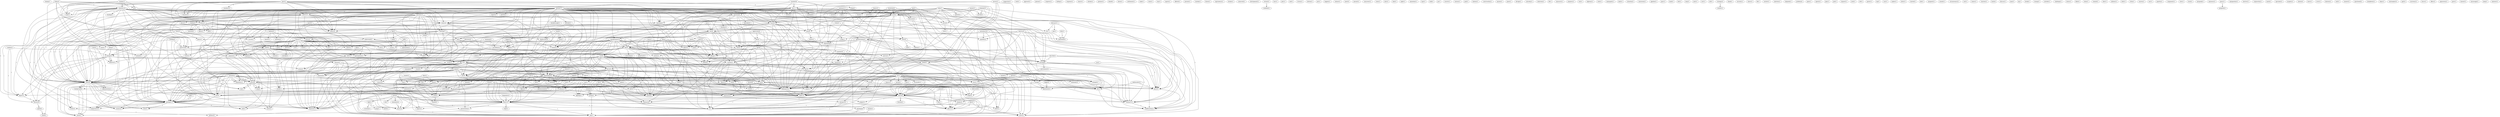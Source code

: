 digraph G {
  timing [ label="timing(1)" ];
  decision [ label="decision(11)" ];
  making [ label="making(2)" ];
  week [ label="week(2)" ];
  lifting [ label="lifting(1)" ];
  made [ label="made(3)" ];
  explain [ label="explain(2)" ];
  phase [ label="phase(1)" ];
  participation [ label="participation(1)" ];
  half [ label="half(2)" ];
  point [ label="point(5)" ];
  something [ label="something(34)" ];
  go [ label="go(9)" ];
  point [ label="point(6)" ];
  embargo [ label="embargo(10)" ];
  march [ label="march(4)" ];
  justify [ label="justify(1)" ];
  kind [ label="kind(7)" ];
  sign [ label="sign(2)" ];
  seek [ label="seek(2)" ];
  haven [ label="haven(4)" ];
  accord [ label="accord(1)" ];
  peace [ label="peace(1)" ];
  biodiversity [ label="biodiversity(3)" ];
  day [ label="day(8)" ];
  treaty [ label="treaty(3)" ];
  put [ label="put(1)" ];
  way [ label="way(9)" ];
  number [ label="number(7)" ];
  stimulus [ label="stimulus(10)" ];
  aid [ label="aid(2)" ];
  come [ label="come(9)" ];
  trade [ label="trade(1)" ];
  package [ label="package(17)" ];
  action [ label="action(2)" ];
  chance [ label="chance(2)" ];
  work [ label="work(6)" ];
  reach [ label="reach(1)" ];
  potential [ label="potential(1)" ];
  work [ label="work(4)" ];
  laughter [ label="laughter(9)" ];
  time [ label="time(28)" ];
  option [ label="option(4)" ];
  somebody [ label="somebody(2)" ];
  fact [ label="fact(2)" ];
  argument [ label="argument(7)" ];
  jeff [ label="jeff(2)" ];
  information [ label="information(1)" ];
  rest [ label="rest(1)" ];
  suggestion [ label="suggestion(1)" ];
  reed [ label="reed(1)" ];
  approach [ label="approach(1)" ];
  aggression [ label="aggression(4)" ];
  date [ label="date(4)" ];
  give [ label="give(3)" ];
  campaign [ label="campaign(2)" ];
  gearan [ label="gearan(1)" ];
  process [ label="process(3)" ];
  haiti [ label="haiti(1)" ];
  breakthrough [ label="breakthrough(1)" ];
  attitude [ label="attitude(1)" ];
  seems [ label="seems(4)" ];
  coup [ label="coup(1)" ];
  congress [ label="congress(1)" ];
  consider [ label="consider(6)" ];
  bring [ label="bring(3)" ];
  tax [ label="tax(11)" ];
  table [ label="table(13)" ];
  holdup [ label="holdup(1)" ];
  response [ label="response(1)" ];
  examined [ label="examined(1)" ];
  possibility [ label="possibility(4)" ];
  issue [ label="issue(1)" ];
  negotiating [ label="negotiating(3)" ];
  sector [ label="sector(2)" ];
  ll [ label="ll(1)" ];
  move [ label="move(2)" ];
  stance [ label="stance(1)" ];
  chicken [ label="chicken(1)" ];
  premise [ label="premise(1)" ];
  friday [ label="friday(3)" ];
  meeting [ label="meeting(7)" ];
  tomorrow [ label="tomorrow(8)" ];
  visit [ label="visit(3)" ];
  pace [ label="pace(5)" ];
  stand [ label="stand(1)" ];
  behalf [ label="behalf(1)" ];
  dozen [ label="dozen(1)" ];
  settlement [ label="settlement(1)" ];
  wake [ label="wake(1)" ];
  resolution [ label="resolution(5)" ];
  program [ label="program(3)" ];
  promise [ label="promise(3)" ];
  provide [ label="provide(1)" ];
  quote [ label="quote(5)" ];
  reaffirmation [ label="reaffirmation(1)" ];
  hasn [ label="hasn(3)" ];
  change [ label="change(4)" ];
  change [ label="change(1)" ];
  seemed [ label="seemed(1)" ];
  behavior [ label="behavior(1)" ];
  value [ label="value(1)" ];
  stay [ label="stay(1)" ];
  start [ label="start(2)" ];
  tell [ label="tell(9)" ];
  caputo [ label="caputo(1)" ];
  offered [ label="offered(1)" ];
  funding [ label="funding(2)" ];
  address [ label="address(1)" ];
  impact [ label="impact(1)" ];
  spending [ label="spending(2)" ];
  address [ label="address(1)" ];
  doesn [ label="doesn(1)" ];
  doesn [ label="doesn(2)" ];
  try [ label="try(1)" ];
  deficit [ label="deficit(4)" ];
  creates [ label="creates(2)" ];
  series [ label="series(1)" ];
  impact [ label="impact(1)" ];
  compromise [ label="compromise(1)" ];
  town [ label="town(1)" ];
  hold [ label="hold(1)" ];
  create [ label="create(2)" ];
  describe [ label="describe(2)" ];
  morning [ label="morning(6)" ];
  press [ label="press(3)" ];
  press [ label="press(9)" ];
  summer [ label="summer(12)" ];
  present [ label="present(1)" ];
  podium [ label="podium(2)" ];
  minute [ label="minute(1)" ];
  comment [ label="comment(1)" ];
  understand [ label="understand(2)" ];
  talk [ label="talk(1)" ];
  churkin [ label="churkin(1)" ];
  threat [ label="threat(1)" ];
  equivalence [ label="equivalence(1)" ];
  breaks [ label="breaks(1)" ];
  contacted [ label="contacted(1)" ];
  development [ label="development(1)" ];
  pay [ label="pay(3)" ];
  year [ label="year(6)" ];
  answer [ label="answer(2)" ];
  system [ label="system(5)" ];
  looked [ label="looked(1)" ];
  retreat [ label="retreat(2)" ];
  weekend [ label="weekend(1)" ];
  face [ label="face(1)" ];
  gets [ label="gets(1)" ];
  deny [ label="deny(2)" ];
  ruled [ label="ruled(2)" ];
  mean [ label="mean(4)" ];
  month [ label="month(2)" ];
  mean [ label="mean(1)" ];
  part [ label="part(6)" ];
  pursue [ label="pursue(1)" ];
  variety [ label="variety(2)" ];
  end [ label="end(1)" ];
  victory [ label="victory(1)" ];
  continue [ label="continue(11)" ];
  pressure [ label="pressure(1)" ];
  pressure [ label="pressure(2)" ];
  consult [ label="consult(1)" ];
  weaken [ label="weaken(2)" ];
  effect [ label="effect(11)" ];
  stop [ label="stop(4)" ];
  find [ label="find(1)" ];
  phone [ label="phone(1)" ];
  bottom [ label="bottom(1)" ];
  goes [ label="goes(3)" ];
  considers [ label="considers(1)" ];
  announces [ label="announces(1)" ];
  business [ label="business(1)" ];
  pre [ label="pre(1)" ];
  comments [ label="comments(1)" ];
  happen [ label="happen(1)" ];
  question [ label="question(6)" ];
  return [ label="return(1)" ];
  example [ label="example(1)" ];
  overhaul [ label="overhaul(1)" ];
  care [ label="care(5)" ];
  wasn [ label="wasn(3)" ];
  finance [ label="finance(1)" ];
  instance [ label="instance(3)" ];
  health [ label="health(6)" ];
  term [ label="term(2)" ];
  policy [ label="policy(2)" ];
  lead [ label="lead(1)" ];
  take [ label="take(5)" ];
  defend [ label="defend(1)" ];
  failure [ label="failure(1)" ];
  talk [ label="talk(1)" ];
  look [ label="look(4)" ];
  release [ label="release(1)" ];
  today [ label="today(7)" ];
  task [ label="task(9)" ];
  pointed [ label="pointed(1)" ];
  force [ label="force(9)" ];
  accept [ label="accept(1)" ];
  agreement [ label="agreement(1)" ];
  briefing [ label="briefing(5)" ];
  org [ label="org(1)" ];
  meet [ label="meet(3)" ];
  amount [ label="amount(1)" ];
  noncareer [ label="noncareer(1)" ];
  room [ label="room(1)" ];
  alice [ label="alice(1)" ];
  ask [ label="ask(3)" ];
  advice [ label="advice(2)" ];
  solicit [ label="solicit(1)" ];
  talked [ label="talked(5)" ];
  verdict [ label="verdict(1)" ];
  know [ label="know(15)" ];
  deal [ label="deal(1)" ];
  vermont [ label="vermont(2)" ];
  fundraiser [ label="fundraiser(1)" ];
  night [ label="night(1)" ];
  money [ label="money(2)" ];
  need [ label="need(1)" ];
  came [ label="came(1)" ];
  see [ label="see(2)" ];
  america [ label="america(3)" ];
  administration [ label="administration(2)" ];
  strike [ label="strike(1)" ];
  bit [ label="bit(3)" ];
  anybody [ label="anybody(2)" ];
  none [ label="none(1)" ];
  context [ label="context(6)" ];
  meantime [ label="meantime(1)" ];
  george [ label="george(21)" ];
  vote [ label="vote(1)" ];
  support [ label="support(1)" ];
  consideration [ label="consideration(15)" ];
  purpose [ label="purpose(2)" ];
  support [ label="support(1)" ];
  deadline [ label="deadline(3)" ];
  plan [ label="plan(3)" ];
  settle [ label="settle(1)" ];
  vote [ label="vote(3)" ];
  th [ label="th(1)" ];
  report [ label="report(2)" ];
  yesterday [ label="yesterday(4)" ];
  brief [ label="brief(2)" ];
  position [ label="position(1)" ];
  timetable [ label="timetable(3)" ];
  type [ label="type(1)" ];
  bulk [ label="bulk(1)" ];
  dole [ label="dole(4)" ];
  schedule [ label="schedule(4)" ];
  didn [ label="didn(1)" ];
  pa [ label="pa(1)" ];
  receive [ label="receive(1)" ];
  watson [ label="watson(1)" ];
  goal [ label="goal(1)" ];
  fashion [ label="fashion(1)" ];
  earth [ label="earth(4)" ];
  nd [ label="nd(2)" ];
  right [ label="right(1)" ];
  statement [ label="statement(4)" ];
  expect [ label="expect(2)" ];
  conversation [ label="conversation(1)" ];
  anyone [ label="anyone(1)" ];
  ve [ label="ve(1)" ];
  grant [ label="grant(1)" ];
  hampshire [ label="hampshire(2)" ];
  divulge [ label="divulge(1)" ];
  saturday [ label="saturday(1)" ];
  answer [ label="answer(1)" ];
  reduction [ label="reduction(1)" ];
  lift [ label="lift(1)" ];
  house [ label="house(12)" ];
  met [ label="met(2)" ];
  concern [ label="concern(1)" ];
  lot [ label="lot(1)" ];
  concern [ label="concern(1)" ];
  voted [ label="voted(1)" ];
  event [ label="event(2)" ];
  group [ label="group(2)" ];
  contact [ label="contact(4)" ];
  discussed [ label="discussed(1)" ];
  range [ label="range(5)" ];
  thing [ label="thing(2)" ];
  massacre [ label="massacre(1)" ];
  progress [ label="progress(1)" ];
  mark [ label="mark(1)" ];
  case [ label="case(3)" ];
  net [ label="net(2)" ];
  cast [ label="cast(1)" ];
  reform [ label="reform(1)" ];
  reform [ label="reform(1)" ];
  rule [ label="rule(1)" ];
  everything [ label="everything(1)" ];
  heed [ label="heed(1)" ];
  heed [ label="heed(1)" ];
  perpetuate [ label="perpetuate(1)" ];
  fighting [ label="fighting(1)" ];
  gridlock [ label="gridlock(1)" ];
  mistake [ label="mistake(2)" ];
  proposal [ label="proposal(5)" ];
  listen [ label="listen(4)" ];
  highway [ label="highway(1)" ];
  february [ label="february(1)" ];
  guy [ label="guy(1)" ];
  mentioned [ label="mentioned(1)" ];
  russia [ label="russia(1)" ];
  vermont [ label="vermont(2)" ];
  state [ label="state(1)" ];
  confirm [ label="confirm(2)" ];
  means [ label="means(3)" ];
  job [ label="job(2)" ];
  nannygate [ label="nannygate(1)" ];
  hire [ label="hire(1)" ];
  line [ label="line(2)" ];
  katie [ label="katie(1)" ];
  situation [ label="situation(2)" ];
  conclusion [ label="conclusion(1)" ];
  pipeline [ label="pipeline(1)" ];
  afternoon [ label="afternoon(3)" ];
  pays [ label="pays(1)" ];
  make [ label="make(6)" ];
  head [ label="head(1)" ];
  jackson [ label="jackson(4)" ];
  story [ label="story(2)" ];
  feel [ label="feel(1)" ];
  step [ label="step(2)" ];
  nato [ label="nato(1)" ];
  takes [ label="takes(2)" ];
  fill [ label="fill(1)" ];
  background [ label="background(5)" ];
  announcement [ label="announcement(2)" ];
  presentation [ label="presentation(1)" ];
  mclarty [ label="mclarty(1)" ];
  sort [ label="sort(1)" ];
  sell [ label="sell(1)" ];
  strategy [ label="strategy(2)" ];
  counter [ label="counter(1)" ];
  level [ label="level(4)" ];
  prospect [ label="prospect(2)" ];
  mark [ label="mark(1)" ];
  thank [ label="thank(1)" ];
  security [ label="security(1)" ];
  reverend [ label="reverend(4)" ];
  add [ label="add(1)" ];
  material [ label="material(1)" ];
  choice [ label="choice(1)" ];
  bartholomew [ label="bartholomew(1)" ];
  government [ label="government(2)" ];
  future [ label="future(1)" ];
  fbi [ label="fbi(1)" ];
  ratchet [ label="ratchet(1)" ];
  funded [ label="funded(1)" ];
  usa [ label="usa(2)" ];
  heard [ label="heard(1)" ];
  mix [ label="mix(1)" ];
  abortion [ label="abortion(1)" ];
  belgrade [ label="belgrade(1)" ];
  problem [ label="problem(4)" ];
  gene [ label="gene(1)" ];
  speech [ label="speech(1)" ];
  play [ label="play(1)" ];
  follow [ label="follow(3)" ];
  asked [ label="asked(1)" ];
  figure [ label="figure(1)" ];
  pull [ label="pull(1)" ];
  request [ label="request(1)" ];
  immunization [ label="immunization(1)" ];
  check [ label="check(2)" ];
  check [ label="check(1)" ];
  senate [ label="senate(1)" ];
  vat [ label="vat(12)" ];
  york [ label="york(1)" ];
  wanted [ label="wanted(1)" ];
  budget [ label="budget(2)" ];
  edt [ label="edt(2)" ];
  jump [ label="jump(1)" ];
  needs [ label="needs(1)" ];
  economy [ label="economy(1)" ];
  paster [ label="paster(1)" ];
  top [ label="top(2)" ];
  appointment [ label="appointment(1)" ];
  mr [ label="mr(118)" ];
  reconsider [ label="reconsider(1)" ];
  express [ label="express(1)" ];
  period [ label="period(1)" ];
  door [ label="door(1)" ];
  debt [ label="debt(3)" ];
  czar [ label="czar(1)" ];
  speed [ label="speed(2)" ];
  makes [ label="makes(1)" ];
  letter [ label="letter(1)" ];
  mclarty [ label="mclarty(1)" ];
  started [ label="started(1)" ];
  bob [ label="bob(1)" ];
  margaret [ label="margaret(1)" ];
  sounds [ label="sounds(1)" ];
  balloon [ label="balloon(1)" ];
  trial [ label="trial(1)" ];
  anything [ label="anything(4)" ];
  circumstance [ label="circumstance(1)" ];
  suit [ label="suit(1)" ];
  comes [ label="comes(1)" ];
  ambassador [ label="ambassador(2)" ];
  reaction [ label="reaction(1)" ];
  bush [ label="bush(4)" ];
  discuss [ label="discuss(1)" ];
  man [ label="man(2)" ];
  hq [ label="hq(1)" ];
  break [ label="break(1)" ];
  swamp [ label="swamp(1)" ];
  aristide [ label="aristide(1)" ];
  challenge [ label="challenge(1)" ];
  mr [ label="mr(1)" ];
  status [ label="status(1)" ];
  filled [ label="filled(1)" ];
  fails [ label="fails(3)" ];
  whoa [ label="whoa(1)" ];
  formula [ label="formula(1)" ];
  remind [ label="remind(1)" ];
  reggie [ label="reggie(3)" ];
  ohio [ label="ohio(2)" ];
  eller [ label="eller(1)" ];
  military [ label="military(1)" ];
  refer [ label="refer(1)" ];
  bosnia [ label="bosnia(8)" ];
  rivlin [ label="rivlin(1)" ];
  warren [ label="warren(1)" ];
  russia [ label="russia(1)" ];
  saw [ label="saw(1)" ];
  panetta [ label="panetta(1)" ];
  component [ label="component(1)" ];
  view [ label="view(1)" ];
  track [ label="track(1)" ];
  misspeak [ label="misspeak(1)" ];
  announce [ label="announce(1)" ];
  guess [ label="guess(1)" ];
  prepared [ label="prepared(1)" ];
  stage [ label="stage(1)" ];
  immigration [ label="immigration(1)" ];
  elective [ label="elective(1)" ];
  conjunction [ label="conjunction(1)" ];
  mack [ label="mack(2)" ];
  speculate [ label="speculate(1)" ];
  mcginty [ label="mcginty(1)" ];
  put [ label="put(1)" ];
  clinton [ label="clinton(5)" ];
  leave [ label="leave(1)" ];
  cover [ label="cover(1)" ];
  bentsen [ label="bentsen(1)" ];
  wait [ label="wait(1)" ];
  senator [ label="senator(2)" ];
  questioned [ label="questioned(1)" ];
  breakdown [ label="breakdown(1)" ];
  tokyo [ label="tokyo(1)" ];
  christopher [ label="christopher(3)" ];
  april [ label="april(1)" ];
  shalala [ label="shalala(1)" ];
  president [ label="president(54)" ];
  secretary [ label="secretary(1)" ];
  bruce [ label="bruce(1)" ];
  office [ label="office(2)" ];
  jamestown [ label="jamestown(1)" ];
  gore [ label="gore(1)" ];
  warner [ label="warner(2)" ];
  mississippi [ label="mississippi(1)" ];
  keep [ label="keep(1)" ];
  minister [ label="minister(1)" ];
  decision -> making [ label="2" ];
  decision -> week [ label="1" ];
  decision -> lifting [ label="1" ];
  decision -> made [ label="5" ];
  decision -> explain [ label="1" ];
  decision -> phase [ label="1" ];
  decision -> participation [ label="1" ];
  decision -> half [ label="1" ];
  decision -> point [ label="1" ];
  decision -> something [ label="1" ];
  decision -> go [ label="1" ];
  decision -> point [ label="1" ];
  decision -> embargo [ label="1" ];
  decision -> march [ label="1" ];
  decision -> justify [ label="1" ];
  decision -> kind [ label="1" ];
  sign -> seek [ label="1" ];
  sign -> haven [ label="1" ];
  sign -> accord [ label="1" ];
  sign -> peace [ label="1" ];
  sign -> biodiversity [ label="1" ];
  sign -> day [ label="1" ];
  sign -> treaty [ label="1" ];
  put -> way [ label="1" ];
  number -> stimulus [ label="1" ];
  number -> aid [ label="1" ];
  number -> come [ label="1" ];
  number -> trade [ label="1" ];
  number -> made [ label="1" ];
  number -> package [ label="1" ];
  number -> action [ label="1" ];
  chance -> work [ label="1" ];
  chance -> reach [ label="1" ];
  chance -> potential [ label="1" ];
  chance -> work [ label="1" ];
  laughter -> time [ label="1" ];
  option -> somebody [ label="1" ];
  option -> fact [ label="1" ];
  option -> argument [ label="1" ];
  jeff -> information [ label="1" ];
  jeff -> rest [ label="1" ];
  aggression -> date [ label="1" ];
  aggression -> give [ label="1" ];
  aggression -> campaign [ label="1" ];
  making -> way [ label="1" ];
  making -> phase [ label="1" ];
  making -> point [ label="1" ];
  making -> process [ label="1" ];
  making -> point [ label="1" ];
  haiti -> breakthrough [ label="1" ];
  haiti -> attitude [ label="1" ];
  haiti -> seems [ label="1" ];
  haiti -> something [ label="1" ];
  haiti -> coup [ label="1" ];
  consider -> bring [ label="1" ];
  consider -> tax [ label="1" ];
  consider -> come [ label="1" ];
  consider -> lifting [ label="1" ];
  consider -> embargo [ label="1" ];
  consider -> table [ label="2" ];
  consider -> argument [ label="1" ];
  examined -> possibility [ label="2" ];
  examined -> issue [ label="1" ];
  work -> come [ label="2" ];
  work -> negotiating [ label="2" ];
  work -> sector [ label="1" ];
  work -> biodiversity [ label="2" ];
  work -> embargo [ label="1" ];
  work -> table [ label="2" ];
  work -> treaty [ label="2" ];
  work -> ll [ label="1" ];
  work -> move [ label="1" ];
  friday -> stimulus [ label="1" ];
  friday -> aid [ label="1" ];
  friday -> meeting [ label="1" ];
  friday -> trade [ label="1" ];
  friday -> tomorrow [ label="1" ];
  friday -> package [ label="1" ];
  friday -> visit [ label="1" ];
  pace -> way [ label="1" ];
  pace -> stand [ label="1" ];
  resolution -> come [ label="1" ];
  resolution -> negotiating [ label="1" ];
  resolution -> work [ label="1" ];
  resolution -> table [ label="1" ];
  resolution -> time [ label="2" ];
  program -> work [ label="1" ];
  program -> promise [ label="1" ];
  program -> provide [ label="1" ];
  program -> package [ label="1" ];
  program -> quote [ label="1" ];
  program -> reaffirmation [ label="1" ];
  hasn -> haven [ label="1" ];
  hasn -> accord [ label="1" ];
  hasn -> peace [ label="1" ];
  hasn -> change [ label="1" ];
  hasn -> change [ label="1" ];
  hasn -> seemed [ label="1" ];
  hasn -> behavior [ label="1" ];
  hasn -> ll [ label="1" ];
  start -> tell [ label="4" ];
  start -> point [ label="1" ];
  start -> point [ label="1" ];
  start -> ll [ label="4" ];
  stimulus -> funding [ label="1" ];
  stimulus -> address [ label="1" ];
  stimulus -> come [ label="1" ];
  stimulus -> impact [ label="1" ];
  stimulus -> trade [ label="1" ];
  stimulus -> spending [ label="1" ];
  stimulus -> address [ label="1" ];
  stimulus -> seems [ label="1" ];
  stimulus -> explain [ label="1" ];
  stimulus -> doesn [ label="1" ];
  stimulus -> doesn [ label="1" ];
  stimulus -> try [ label="1" ];
  stimulus -> deficit [ label="1" ];
  stimulus -> point [ label="1" ];
  stimulus -> point [ label="1" ];
  stimulus -> package [ label="8" ];
  stimulus -> creates [ label="1" ];
  stimulus -> series [ label="1" ];
  stimulus -> impact [ label="1" ];
  stimulus -> compromise [ label="1" ];
  stimulus -> town [ label="1" ];
  stimulus -> hold [ label="1" ];
  stimulus -> create [ label="1" ];
  stimulus -> argument [ label="1" ];
  describe -> promise [ label="1" ];
  describe -> morning [ label="1" ];
  describe -> press [ label="1" ];
  describe -> press [ label="1" ];
  describe -> quote [ label="1" ];
  describe -> summer [ label="1" ];
  describe -> reaffirmation [ label="1" ];
  week -> half [ label="1" ];
  podium -> haven [ label="1" ];
  podium -> minute [ label="1" ];
  podium -> made [ label="1" ];
  podium -> comment [ label="1" ];
  aid -> meeting [ label="1" ];
  aid -> understand [ label="1" ];
  aid -> trade [ label="1" ];
  talk -> package [ label="1" ];
  pay -> sector [ label="1" ];
  pay -> work [ label="2" ];
  pay -> year [ label="1" ];
  pay -> time [ label="1" ];
  pay -> package [ label="1" ];
  answer -> tax [ label="1" ];
  answer -> system [ label="1" ];
  answer -> looked [ label="1" ];
  answer -> time [ label="1" ];
  retreat -> weekend [ label="1" ];
  deny -> ruled [ label="2" ];
  deny -> mean [ label="1" ];
  deny -> month [ label="2" ];
  deny -> mean [ label="1" ];
  part -> pursue [ label="1" ];
  part -> lifting [ label="1" ];
  part -> half [ label="1" ];
  part -> embargo [ label="1" ];
  part -> time [ label="1" ];
  part -> variety [ label="1" ];
  continue -> come [ label="3" ];
  continue -> pressure [ label="1" ];
  continue -> pressure [ label="1" ];
  continue -> negotiating [ label="2" ];
  continue -> work [ label="2" ];
  continue -> press [ label="3" ];
  continue -> press [ label="3" ];
  continue -> table [ label="3" ];
  continue -> consult [ label="1" ];
  continue -> weaken [ label="1" ];
  continue -> effect [ label="1" ];
  continue -> stop [ label="1" ];
  continue -> find [ label="1" ];
  address -> come [ label="1" ];
  address -> phone [ label="1" ];
  address -> spending [ label="1" ];
  address -> seems [ label="1" ];
  address -> deficit [ label="1" ];
  address -> point [ label="1" ];
  address -> point [ label="1" ];
  address -> argument [ label="1" ];
  goes -> tax [ label="2" ];
  goes -> come [ label="1" ];
  goes -> spending [ label="1" ];
  goes -> address [ label="1" ];
  goes -> considers [ label="2" ];
  goes -> seems [ label="1" ];
  goes -> doesn [ label="1" ];
  goes -> doesn [ label="1" ];
  goes -> deficit [ label="1" ];
  goes -> point [ label="1" ];
  goes -> announces [ label="2" ];
  goes -> ruled [ label="2" ];
  goes -> point [ label="1" ];
  goes -> package [ label="1" ];
  goes -> business [ label="1" ];
  goes -> argument [ label="1" ];
  haven -> made [ label="2" ];
  haven -> comments [ label="1" ];
  tax -> way [ label="1" ];
  tax -> question [ label="1" ];
  tax -> system [ label="4" ];
  tax -> work [ label="1" ];
  tax -> tomorrow [ label="1" ];
  tax -> year [ label="1" ];
  tax -> return [ label="1" ];
  tax -> example [ label="1" ];
  tax -> overhaul [ label="1" ];
  tax -> announces [ label="1" ];
  tax -> care [ label="1" ];
  tax -> ruled [ label="1" ];
  tax -> wasn [ label="1" ];
  tax -> finance [ label="1" ];
  tax -> time [ label="1" ];
  tax -> instance [ label="1" ];
  tax -> health [ label="1" ];
  term -> year [ label="1" ];
  term -> wasn [ label="1" ];
  policy -> lead [ label="1" ];
  policy -> take [ label="1" ];
  policy -> lifting [ label="1" ];
  policy -> defend [ label="1" ];
  policy -> embargo [ label="1" ];
  policy -> failure [ label="1" ];
  come -> way [ label="1" ];
  come -> talk [ label="1" ];
  come -> lifting [ label="1" ];
  come -> negotiating [ label="3" ];
  come -> look [ label="1" ];
  come -> embargo [ label="2" ];
  come -> table [ label="8" ];
  come -> ll [ label="2" ];
  come -> move [ label="1" ];
  come -> argument [ label="1" ];
  today -> way [ label="1" ];
  today -> pursue [ label="1" ];
  today -> lifting [ label="1" ];
  today -> task [ label="1" ];
  today -> tell [ label="1" ];
  today -> work [ label="1" ];
  today -> morning [ label="1" ];
  today -> pointed [ label="1" ];
  today -> force [ label="1" ];
  today -> accept [ label="1" ];
  today -> embargo [ label="1" ];
  today -> provide [ label="1" ];
  today -> package [ label="1" ];
  today -> quote [ label="2" ];
  today -> summer [ label="1" ];
  today -> agreement [ label="1" ];
  briefing -> tomorrow [ label="1" ];
  briefing -> org [ label="1" ];
  briefing -> visit [ label="1" ];
  impact -> process [ label="1" ];
  pressure -> table [ label="1" ];
  meeting -> understand [ label="1" ];
  meeting -> ask [ label="2" ];
  meeting -> take [ label="2" ];
  meeting -> advice [ label="2" ];
  meeting -> solicit [ label="2" ];
  meeting -> talked [ label="1" ];
  meeting -> verdict [ label="2" ];
  meeting -> package [ label="1" ];
  meeting -> know [ label="1" ];
  meeting -> kind [ label="2" ];
  vermont -> press [ label="1" ];
  vermont -> point [ label="1" ];
  vermont -> press [ label="1" ];
  vermont -> point [ label="1" ];
  vermont -> package [ label="1" ];
  vermont -> creates [ label="1" ];
  vermont -> know [ label="1" ];
  vermont -> instance [ label="1" ];
  vermont -> fundraiser [ label="1" ];
  money -> sector [ label="1" ];
  money -> work [ label="1" ];
  money -> summer [ label="1" ];
  way -> ask [ label="1" ];
  way -> lifting [ label="1" ];
  way -> need [ label="1" ];
  way -> example [ label="1" ];
  way -> look [ label="1" ];
  way -> care [ label="1" ];
  way -> embargo [ label="1" ];
  way -> finance [ label="1" ];
  way -> came [ label="1" ];
  way -> ll [ label="1" ];
  way -> health [ label="1" ];
  way -> see [ label="1" ];
  america -> administration [ label="1" ];
  america -> morning [ label="1" ];
  america -> give [ label="1" ];
  america -> quote [ label="1" ];
  america -> summer [ label="1" ];
  america -> strike [ label="1" ];
  america -> bit [ label="1" ];
  america -> reaffirmation [ label="1" ];
  america -> anybody [ label="1" ];
  understand -> made [ label="1" ];
  understand -> none [ label="1" ];
  understand -> issue [ label="1" ];
  understand -> context [ label="1" ];
  george -> question [ label="1" ];
  george -> administration [ label="2" ];
  george -> spending [ label="1" ];
  george -> date [ label="1" ];
  george -> address [ label="1" ];
  george -> vote [ label="1" ];
  george -> possibility [ label="1" ];
  george -> ask [ label="1" ];
  george -> support [ label="1" ];
  george -> consideration [ label="1" ];
  george -> lead [ label="1" ];
  george -> take [ label="1" ];
  george -> lifting [ label="1" ];
  george -> made [ label="2" ];
  george -> none [ label="1" ];
  george -> seems [ label="1" ];
  george -> explain [ label="1" ];
  george -> purpose [ label="1" ];
  george -> support [ label="1" ];
  george -> doesn [ label="1" ];
  george -> promise [ label="1" ];
  george -> morning [ label="1" ];
  george -> tomorrow [ label="1" ];
  george -> doesn [ label="1" ];
  george -> deadline [ label="1" ];
  george -> try [ label="1" ];
  george -> participation [ label="1" ];
  george -> return [ label="1" ];
  george -> deficit [ label="1" ];
  george -> plan [ label="1" ];
  george -> defend [ label="1" ];
  george -> half [ label="1" ];
  george -> point [ label="1" ];
  george -> something [ label="1" ];
  george -> ruled [ label="1" ];
  george -> settle [ label="1" ];
  george -> give [ label="1" ];
  george -> point [ label="1" ];
  george -> embargo [ label="1" ];
  george -> vote [ label="1" ];
  george -> failure [ label="1" ];
  george -> table [ label="1" ];
  george -> time [ label="1" ];
  george -> package [ label="2" ];
  george -> th [ label="1" ];
  george -> quote [ label="1" ];
  george -> context [ label="1" ];
  george -> summer [ label="1" ];
  george -> report [ label="1" ];
  george -> yesterday [ label="1" ];
  george -> series [ label="1" ];
  george -> impact [ label="1" ];
  george -> know [ label="1" ];
  george -> strike [ label="1" ];
  george -> town [ label="1" ];
  george -> bit [ label="1" ];
  george -> org [ label="1" ];
  george -> brief [ label="1" ];
  george -> hold [ label="1" ];
  george -> position [ label="1" ];
  george -> reaffirmation [ label="1" ];
  george -> march [ label="1" ];
  george -> business [ label="1" ];
  george -> fundraiser [ label="1" ];
  george -> argument [ label="1" ];
  george -> anybody [ label="1" ];
  question -> spending [ label="1" ];
  question -> vote [ label="1" ];
  question -> consideration [ label="1" ];
  question -> lifting [ label="1" ];
  question -> year [ label="1" ];
  question -> deficit [ label="1" ];
  question -> embargo [ label="1" ];
  question -> vote [ label="1" ];
  question -> timetable [ label="1" ];
  administration -> lead [ label="1" ];
  administration -> take [ label="1" ];
  administration -> lifting [ label="1" ];
  administration -> promise [ label="1" ];
  administration -> morning [ label="1" ];
  administration -> defend [ label="1" ];
  administration -> embargo [ label="1" ];
  administration -> failure [ label="1" ];
  administration -> quote [ label="1" ];
  administration -> summer [ label="1" ];
  administration -> bit [ label="1" ];
  administration -> reaffirmation [ label="1" ];
  talk -> package [ label="1" ];
  dole -> schedule [ label="1" ];
  dole -> lead [ label="1" ];
  dole -> take [ label="1" ];
  dole -> lifting [ label="1" ];
  dole -> defend [ label="1" ];
  dole -> embargo [ label="1" ];
  dole -> failure [ label="1" ];
  dole -> know [ label="1" ];
  dole -> instance [ label="1" ];
  dole -> fundraiser [ label="1" ];
  spending -> year [ label="1" ];
  spending -> argument [ label="1" ];
  didn -> tell [ label="1" ];
  date -> vote [ label="1" ];
  date -> vote [ label="1" ];
  date -> time [ label="1" ];
  date -> move [ label="1" ];
  earth -> nd [ label="1" ];
  earth -> right [ label="1" ];
  earth -> statement [ label="2" ];
  earth -> know [ label="2" ];
  earth -> ll [ label="1" ];
  earth -> expect [ label="1" ];
  earth -> march [ label="1" ];
  address -> seems [ label="1" ];
  address -> deficit [ label="1" ];
  address -> point [ label="1" ];
  address -> point [ label="1" ];
  address -> argument [ label="1" ];
  change -> system [ label="1" ];
  change -> ve [ label="1" ];
  change -> process [ label="1" ];
  change -> behavior [ label="1" ];
  change -> impact [ label="1" ];
  schedule -> time [ label="1" ];
  hampshire -> creates [ label="1" ];
  hampshire -> know [ label="1" ];
  hampshire -> instance [ label="1" ];
  vote -> lifting [ label="1" ];
  vote -> embargo [ label="1" ];
  possibility -> purpose [ label="1" ];
  possibility -> time [ label="1" ];
  answer -> system [ label="1" ];
  answer -> looked [ label="1" ];
  answer -> time [ label="1" ];
  ask -> take [ label="1" ];
  ask -> advice [ label="1" ];
  ask -> solicit [ label="1" ];
  ask -> verdict [ label="1" ];
  ask -> kind [ label="1" ];
  house -> take [ label="1" ];
  house -> made [ label="1" ];
  house -> advice [ label="1" ];
  house -> explain [ label="1" ];
  house -> solicit [ label="1" ];
  house -> met [ label="1" ];
  house -> concern [ label="2" ];
  house -> rest [ label="1" ];
  house -> tomorrow [ label="1" ];
  house -> try [ label="1" ];
  house -> participation [ label="1" ];
  house -> lot [ label="1" ];
  house -> verdict [ label="1" ];
  house -> concern [ label="2" ];
  house -> half [ label="1" ];
  house -> voted [ label="1" ];
  house -> event [ label="1" ];
  house -> group [ label="1" ];
  house -> package [ label="2" ];
  house -> contact [ label="1" ];
  house -> series [ label="1" ];
  house -> town [ label="1" ];
  house -> ll [ label="1" ];
  house -> hold [ label="1" ];
  house -> march [ label="1" ];
  house -> kind [ label="1" ];
  discussed -> range [ label="1" ];
  thing -> change [ label="1" ];
  thing -> seemed [ label="1" ];
  thing -> behavior [ label="1" ];
  support -> plan [ label="1" ];
  support -> settle [ label="1" ];
  mark -> biodiversity [ label="1" ];
  mark -> case [ label="1" ];
  mark -> day [ label="1" ];
  mark -> treaty [ label="1" ];
  consideration -> take [ label="1" ];
  consideration -> lifting [ label="1" ];
  consideration -> system [ label="1" ];
  consideration -> net [ label="1" ];
  consideration -> task [ label="1" ];
  consideration -> change [ label="1" ];
  consideration -> ve [ label="1" ];
  consideration -> cast [ label="1" ];
  consideration -> force [ label="1" ];
  consideration -> reform [ label="1" ];
  consideration -> something [ label="1" ];
  consideration -> care [ label="1" ];
  consideration -> go [ label="1" ];
  consideration -> embargo [ label="1" ];
  consideration -> vote [ label="1" ];
  consideration -> table [ label="1" ];
  consideration -> health [ label="1" ];
  consideration -> reform [ label="1" ];
  take -> lifting [ label="1" ];
  take -> everything [ label="1" ];
  take -> tell [ label="1" ];
  take -> verdict [ label="1" ];
  take -> defend [ label="1" ];
  take -> heed [ label="1" ];
  take -> embargo [ label="2" ];
  take -> heed [ label="1" ];
  take -> table [ label="2" ];
  take -> perpetuate [ label="1" ];
  take -> fighting [ label="1" ];
  take -> effect [ label="2" ];
  take -> create [ label="1" ];
  take -> gridlock [ label="1" ];
  take -> action [ label="1" ];
  pressure -> table [ label="1" ];
  lifting -> defend [ label="1" ];
  made -> explain [ label="1" ];
  made -> mistake [ label="1" ];
  made -> participation [ label="1" ];
  made -> half [ label="1" ];
  made -> something [ label="1" ];
  made -> proposal [ label="1" ];
  made -> go [ label="1" ];
  made -> package [ label="1" ];
  made -> compromise [ label="1" ];
  made -> march [ label="1" ];
  made -> listen [ label="1" ];
  made -> justify [ label="1" ];
  made -> kind [ label="2" ];
  system -> example [ label="1" ];
  system -> care [ label="1" ];
  system -> finance [ label="1" ];
  system -> health [ label="1" ];
  february -> guy [ label="1" ];
  february -> th [ label="1" ];
  february -> mentioned [ label="1" ];
  russia -> met [ label="1" ];
  russia -> table [ label="1" ];
  russia -> package [ label="1" ];
  russia -> know [ label="1" ];
  vermont -> press [ label="1" ];
  vermont -> point [ label="1" ];
  vermont -> press [ label="1" ];
  vermont -> point [ label="1" ];
  vermont -> package [ label="1" ];
  vermont -> creates [ label="1" ];
  vermont -> know [ label="1" ];
  vermont -> instance [ label="1" ];
  vermont -> fundraiser [ label="1" ];
  confirm -> change [ label="1" ];
  confirm -> process [ label="1" ];
  confirm -> impact [ label="1" ];
  seems -> ve [ label="1" ];
  seems -> deficit [ label="2" ];
  seems -> point [ label="2" ];
  seems -> something [ label="1" ];
  seems -> go [ label="1" ];
  seems -> point [ label="2" ];
  seems -> coup [ label="1" ];
  seems -> bit [ label="1" ];
  seems -> argument [ label="2" ];
  explain -> justify [ label="1" ];
  negotiating -> look [ label="1" ];
  negotiating -> embargo [ label="2" ];
  negotiating -> ll [ label="2" ];
  negotiating -> move [ label="1" ];
  means -> time [ label="1" ];
  means -> job [ label="1" ];
  purpose -> stop [ label="1" ];
  net -> reform [ label="1" ];
  net -> care [ label="1" ];
  net -> health [ label="1" ];
  net -> reform [ label="1" ];
  sector -> hire [ label="1" ];
  met -> table [ label="1" ];
  met -> group [ label="1" ];
  task -> looked [ label="1" ];
  task -> line [ label="1" ];
  task -> cast [ label="1" ];
  task -> reform [ label="2" ];
  task -> something [ label="1" ];
  task -> announces [ label="1" ];
  task -> proposal [ label="2" ];
  task -> care [ label="1" ];
  task -> go [ label="1" ];
  task -> ruled [ label="1" ];
  task -> context [ label="1" ];
  task -> range [ label="1" ];
  task -> health [ label="1" ];
  task -> reform [ label="2" ];
  task -> kind [ label="1" ];
  afternoon -> tomorrow [ label="1" ];
  afternoon -> plan [ label="1" ];
  afternoon -> half [ label="1" ];
  afternoon -> variety [ label="1" ];
  concern -> make [ label="1" ];
  concern -> proposal [ label="1" ];
  concern -> care [ label="1" ];
  concern -> health [ label="1" ];
  jackson -> morning [ label="1" ];
  jackson -> verdict [ label="1" ];
  jackson -> know [ label="1" ];
  jackson -> kind [ label="1" ];
  biodiversity -> day [ label="1" ];
  change -> ve [ label="1" ];
  change -> process [ label="1" ];
  change -> behavior [ label="1" ];
  change -> impact [ label="1" ];
  story -> morning [ label="1" ];
  story -> plan [ label="1" ];
  story -> health [ label="1" ];
  tell -> ve [ label="1" ];
  tell -> force [ label="1" ];
  tell -> package [ label="1" ];
  tell -> compromise [ label="1" ];
  make -> takes [ label="1" ];
  make -> fill [ label="1" ];
  make -> something [ label="1" ];
  make -> proposal [ label="1" ];
  make -> care [ label="1" ];
  make -> background [ label="1" ];
  make -> day [ label="1" ];
  make -> announcement [ label="1" ];
  make -> time [ label="1" ];
  make -> bit [ label="1" ];
  make -> presentation [ label="1" ];
  make -> health [ label="1" ];
  make -> kind [ label="1" ];
  mclarty -> group [ label="1" ];
  work -> embargo [ label="1" ];
  work -> table [ label="2" ];
  work -> treaty [ label="2" ];
  work -> ll [ label="1" ];
  work -> move [ label="1" ];
  talked -> example [ label="1" ];
  talked -> care [ label="1" ];
  talked -> finance [ label="1" ];
  talked -> package [ label="2" ];
  talked -> context [ label="1" ];
  talked -> health [ label="1" ];
  takes -> fill [ label="1" ];
  takes -> bit [ label="1" ];
  strategy -> counter [ label="1" ];
  support -> plan [ label="1" ];
  support -> settle [ label="1" ];
  looked -> force [ label="1" ];
  looked -> level [ label="1" ];
  looked -> prospect [ label="1" ];
  looked -> range [ label="1" ];
  looked -> kind [ label="2" ];
  mark -> case [ label="1" ];
  mark -> day [ label="1" ];
  mark -> treaty [ label="1" ];
  line -> reform [ label="1" ];
  line -> announces [ label="1" ];
  line -> ruled [ label="1" ];
  line -> reform [ label="1" ];
  reverend -> morning [ label="1" ];
  reverend -> verdict [ label="1" ];
  reverend -> know [ label="1" ];
  reverend -> kind [ label="1" ];
  doesn -> year [ label="1" ];
  doesn -> deficit [ label="2" ];
  doesn -> add [ label="1" ];
  doesn -> point [ label="1" ];
  doesn -> material [ label="1" ];
  doesn -> point [ label="1" ];
  doesn -> argument [ label="1" ];
  bartholomew -> accept [ label="1" ];
  bartholomew -> embargo [ label="1" ];
  bartholomew -> table [ label="1" ];
  bartholomew -> quote [ label="1" ];
  bartholomew -> agreement [ label="1" ];
  bartholomew -> know [ label="1" ];
  promise -> give [ label="1" ];
  morning -> government [ label="1" ];
  morning -> quote [ label="1" ];
  morning -> summer [ label="2" ];
  morning -> know [ label="1" ];
  morning -> reaffirmation [ label="1" ];
  tomorrow -> something [ label="1" ];
  tomorrow -> event [ label="1" ];
  tomorrow -> package [ label="1" ];
  tomorrow -> ll [ label="1" ];
  doesn -> year [ label="1" ];
  doesn -> deficit [ label="2" ];
  doesn -> add [ label="1" ];
  doesn -> point [ label="1" ];
  doesn -> material [ label="1" ];
  doesn -> point [ label="1" ];
  doesn -> argument [ label="1" ];
  year -> wasn [ label="1" ];
  year -> future [ label="1" ];
  deadline -> vote [ label="1" ];
  press -> table [ label="2" ];
  press -> org [ label="1" ];
  press -> stop [ label="1" ];
  government -> funded [ label="1" ];
  government -> summer [ label="1" ];
  usa -> force [ label="1" ];
  usa -> quote [ label="1" ];
  ve -> force [ label="1" ];
  ve -> reform [ label="1" ];
  ve -> something [ label="1" ];
  ve -> heard [ label="1" ];
  ve -> announces [ label="1" ];
  ve -> ruled [ label="3" ];
  ve -> give [ label="1" ];
  ve -> mix [ label="1" ];
  ve -> package [ label="2" ];
  ve -> context [ label="1" ];
  ve -> compromise [ label="1" ];
  ve -> create [ label="1" ];
  ve -> campaign [ label="1" ];
  ve -> reform [ label="1" ];
  ve -> stop [ label="1" ];
  ve -> action [ label="1" ];
  cast -> reform [ label="1" ];
  cast -> care [ label="1" ];
  cast -> health [ label="1" ];
  cast -> reform [ label="1" ];
  deficit -> argument [ label="1" ];
  plan -> settle [ label="1" ];
  concern -> proposal [ label="1" ];
  concern -> care [ label="1" ];
  concern -> health [ label="1" ];
  force -> reform [ label="2" ];
  force -> something [ label="1" ];
  force -> announces [ label="1" ];
  force -> proposal [ label="2" ];
  force -> care [ label="1" ];
  force -> go [ label="1" ];
  force -> ruled [ label="1" ];
  force -> context [ label="1" ];
  force -> range [ label="1" ];
  force -> health [ label="1" ];
  force -> reform [ label="2" ];
  force -> kind [ label="1" ];
  case -> day [ label="1" ];
  case -> treaty [ label="1" ];
  case -> see [ label="1" ];
  follow -> something [ label="1" ];
  follow -> asked [ label="1" ];
  follow -> figure [ label="1" ];
  follow -> summer [ label="1" ];
  follow -> yesterday [ label="1" ];
  reform -> announces [ label="1" ];
  reform -> care [ label="1" ];
  reform -> ruled [ label="1" ];
  reform -> health [ label="1" ];
  point -> background [ label="1" ];
  point -> time [ label="1" ];
  point -> package [ label="1" ];
  point -> creates [ label="1" ];
  point -> immunization [ label="1" ];
  point -> check [ label="1" ];
  point -> check [ label="1" ];
  point -> argument [ label="1" ];
  senate -> contact [ label="1" ];
  senate -> mean [ label="1" ];
  senate -> mean [ label="1" ];
  vat -> care [ label="1" ];
  vat -> go [ label="1" ];
  vat -> finance [ label="1" ];
  vat -> quote [ label="1" ];
  vat -> context [ label="1" ];
  vat -> mean [ label="1" ];
  vat -> know [ label="1" ];
  vat -> presentation [ label="1" ];
  vat -> health [ label="1" ];
  vat -> mean [ label="1" ];
  vat -> see [ label="1" ];
  accept -> embargo [ label="1" ];
  accept -> quote [ label="1" ];
  accept -> agreement [ label="1" ];
  something -> look [ label="1" ];
  something -> announces [ label="1" ];
  something -> wanted [ label="3" ];
  something -> level [ label="1" ];
  something -> ruled [ label="3" ];
  something -> asked [ label="1" ];
  something -> table [ label="4" ];
  something -> figure [ label="1" ];
  something -> time [ label="1" ];
  something -> coup [ label="1" ];
  something -> context [ label="1" ];
  something -> summer [ label="2" ];
  something -> yesterday [ label="1" ];
  something -> justify [ label="2" ];
  something -> reform [ label="1" ];
  something -> kind [ label="1" ];
  look -> embargo [ label="1" ];
  look -> announcement [ label="1" ];
  look -> time [ label="1" ];
  look -> package [ label="1" ];
  look -> budget [ label="1" ];
  proposal -> point [ label="1" ];
  proposal -> kind [ label="1" ];
  right -> jump [ label="1" ];
  right -> needs [ label="1" ];
  right -> economy [ label="1" ];
  care -> package [ label="1" ];
  level -> appointment [ label="1" ];
  level -> effect [ label="1" ];
  mr -> go [ label="2" ];
  mr -> reconsider [ label="1" ];
  mr -> express [ label="1" ];
  mr -> period [ label="1" ];
  mr -> table [ label="2" ];
  mr -> time [ label="1" ];
  mr -> door [ label="1" ];
  mr -> mean [ label="2" ];
  mr -> fact [ label="1" ];
  mr -> know [ label="3" ];
  mr -> came [ label="1" ];
  mr -> ll [ label="1" ];
  mr -> bit [ label="1" ];
  mr -> debt [ label="2" ];
  mr -> mean [ label="2" ];
  mr -> kind [ label="1" ];
  process -> speed [ label="1" ];
  go -> came [ label="2" ];
  go -> bit [ label="1" ];
  go -> range [ label="1" ];
  go -> health [ label="1" ];
  go -> justify [ label="1" ];
  go -> reform [ label="1" ];
  mclarty -> group [ label="1" ];
  ruled -> month [ label="2" ];
  press -> table [ label="2" ];
  press -> org [ label="1" ];
  press -> stop [ label="1" ];
  give -> table [ label="1" ];
  heed -> embargo [ label="1" ];
  heed -> fighting [ label="1" ];
  heed -> effect [ label="1" ];
  point -> background [ label="1" ];
  point -> time [ label="1" ];
  point -> package [ label="1" ];
  point -> creates [ label="1" ];
  point -> immunization [ label="1" ];
  point -> check [ label="1" ];
  point -> check [ label="1" ];
  point -> argument [ label="1" ];
  event -> package [ label="1" ];
  embargo -> table [ label="1" ];
  embargo -> fighting [ label="1" ];
  embargo -> effect [ label="1" ];
  heed -> fighting [ label="1" ];
  heed -> effect [ label="1" ];
  wasn -> balloon [ label="1" ];
  wasn -> trial [ label="1" ];
  wasn -> anything [ label="1" ];
  ambassador -> quote [ label="1" ];
  ambassador -> agreement [ label="1" ];
  statement -> march [ label="3" ];
  background -> time [ label="2" ];
  background -> check [ label="2" ];
  background -> check [ label="2" ];
  speed -> stand [ label="1" ];
  asked -> figure [ label="1" ];
  asked -> quote [ label="1" ];
  asked -> summer [ label="1" ];
  asked -> yesterday [ label="1" ];
  day -> know [ label="1" ];
  day -> ll [ label="2" ];
  day -> expect [ label="2" ];
  day -> march [ label="1" ];
  table -> ll [ label="2" ];
  table -> move [ label="1" ];
  table -> argument [ label="1" ];
  group -> prospect [ label="1" ];
  group -> kind [ label="1" ];
  mr -> time [ label="1" ];
  mr -> door [ label="1" ];
  mr -> mean [ label="2" ];
  mr -> fact [ label="1" ];
  mr -> know [ label="3" ];
  mr -> came [ label="1" ];
  mr -> ll [ label="1" ];
  mr -> bit [ label="1" ];
  mr -> debt [ label="2" ];
  mr -> mean [ label="2" ];
  mr -> kind [ label="1" ];
  fails -> ll [ label="1" ];
  fails -> effect [ label="2" ];
  fails -> move [ label="1" ];
  time -> summer [ label="1" ];
  time -> formula [ label="1" ];
  time -> know [ label="1" ];
  time -> job [ label="1" ];
  time -> weaken [ label="2" ];
  time -> instance [ label="1" ];
  time -> effect [ label="2" ];
  time -> budget [ label="1" ];
  package -> creates [ label="2" ];
  package -> series [ label="2" ];
  package -> compromise [ label="1" ];
  package -> town [ label="2" ];
  package -> hold [ label="2" ];
  package -> create [ label="1" ];
  package -> argument [ label="1" ];
  th -> mentioned [ label="1" ];
  quote -> reaffirmation [ label="1" ];
  reggie -> agreement [ label="1" ];
  prospect -> kind [ label="1" ];
  context -> comments [ label="1" ];
  context -> health [ label="1" ];
  context -> reform [ label="2" ];
  ohio -> mentioned [ label="1" ];
  summer -> reaffirmation [ label="1" ];
  bosnia -> fighting [ label="1" ];
  bosnia -> came [ label="1" ];
  bosnia -> brief [ label="1" ];
  bosnia -> effect [ label="3" ];
  russia -> know [ label="1" ];
  yesterday -> impact [ label="1" ];
  yesterday -> range [ label="1" ];
  mean -> argument [ label="1" ];
  fact -> debt [ label="1" ];
  guess -> prepared [ label="1" ];
  know -> ll [ label="2" ];
  know -> debt [ label="1" ];
  know -> anything [ label="1" ];
  know -> expect [ label="1" ];
  know -> presentation [ label="1" ];
  know -> march [ label="2" ];
  know -> stage [ label="1" ];
  know -> kind [ label="1" ];
  job -> effect [ label="1" ];
  weaken -> effect [ label="1" ];
  ll -> move [ label="1" ];
  ll -> check [ label="1" ];
  bit -> reaffirmation [ label="1" ];
  anything -> kind [ label="1" ];
  create -> gridlock [ label="1" ];
  mean -> argument [ label="1" ];
  shalala -> kind [ label="1" ];
  president -> kind [ label="2" ];
  president -> argument [ label="1" ];
  president -> mentioned [ label="1" ];
  president -> anybody [ label="1" ];
}

